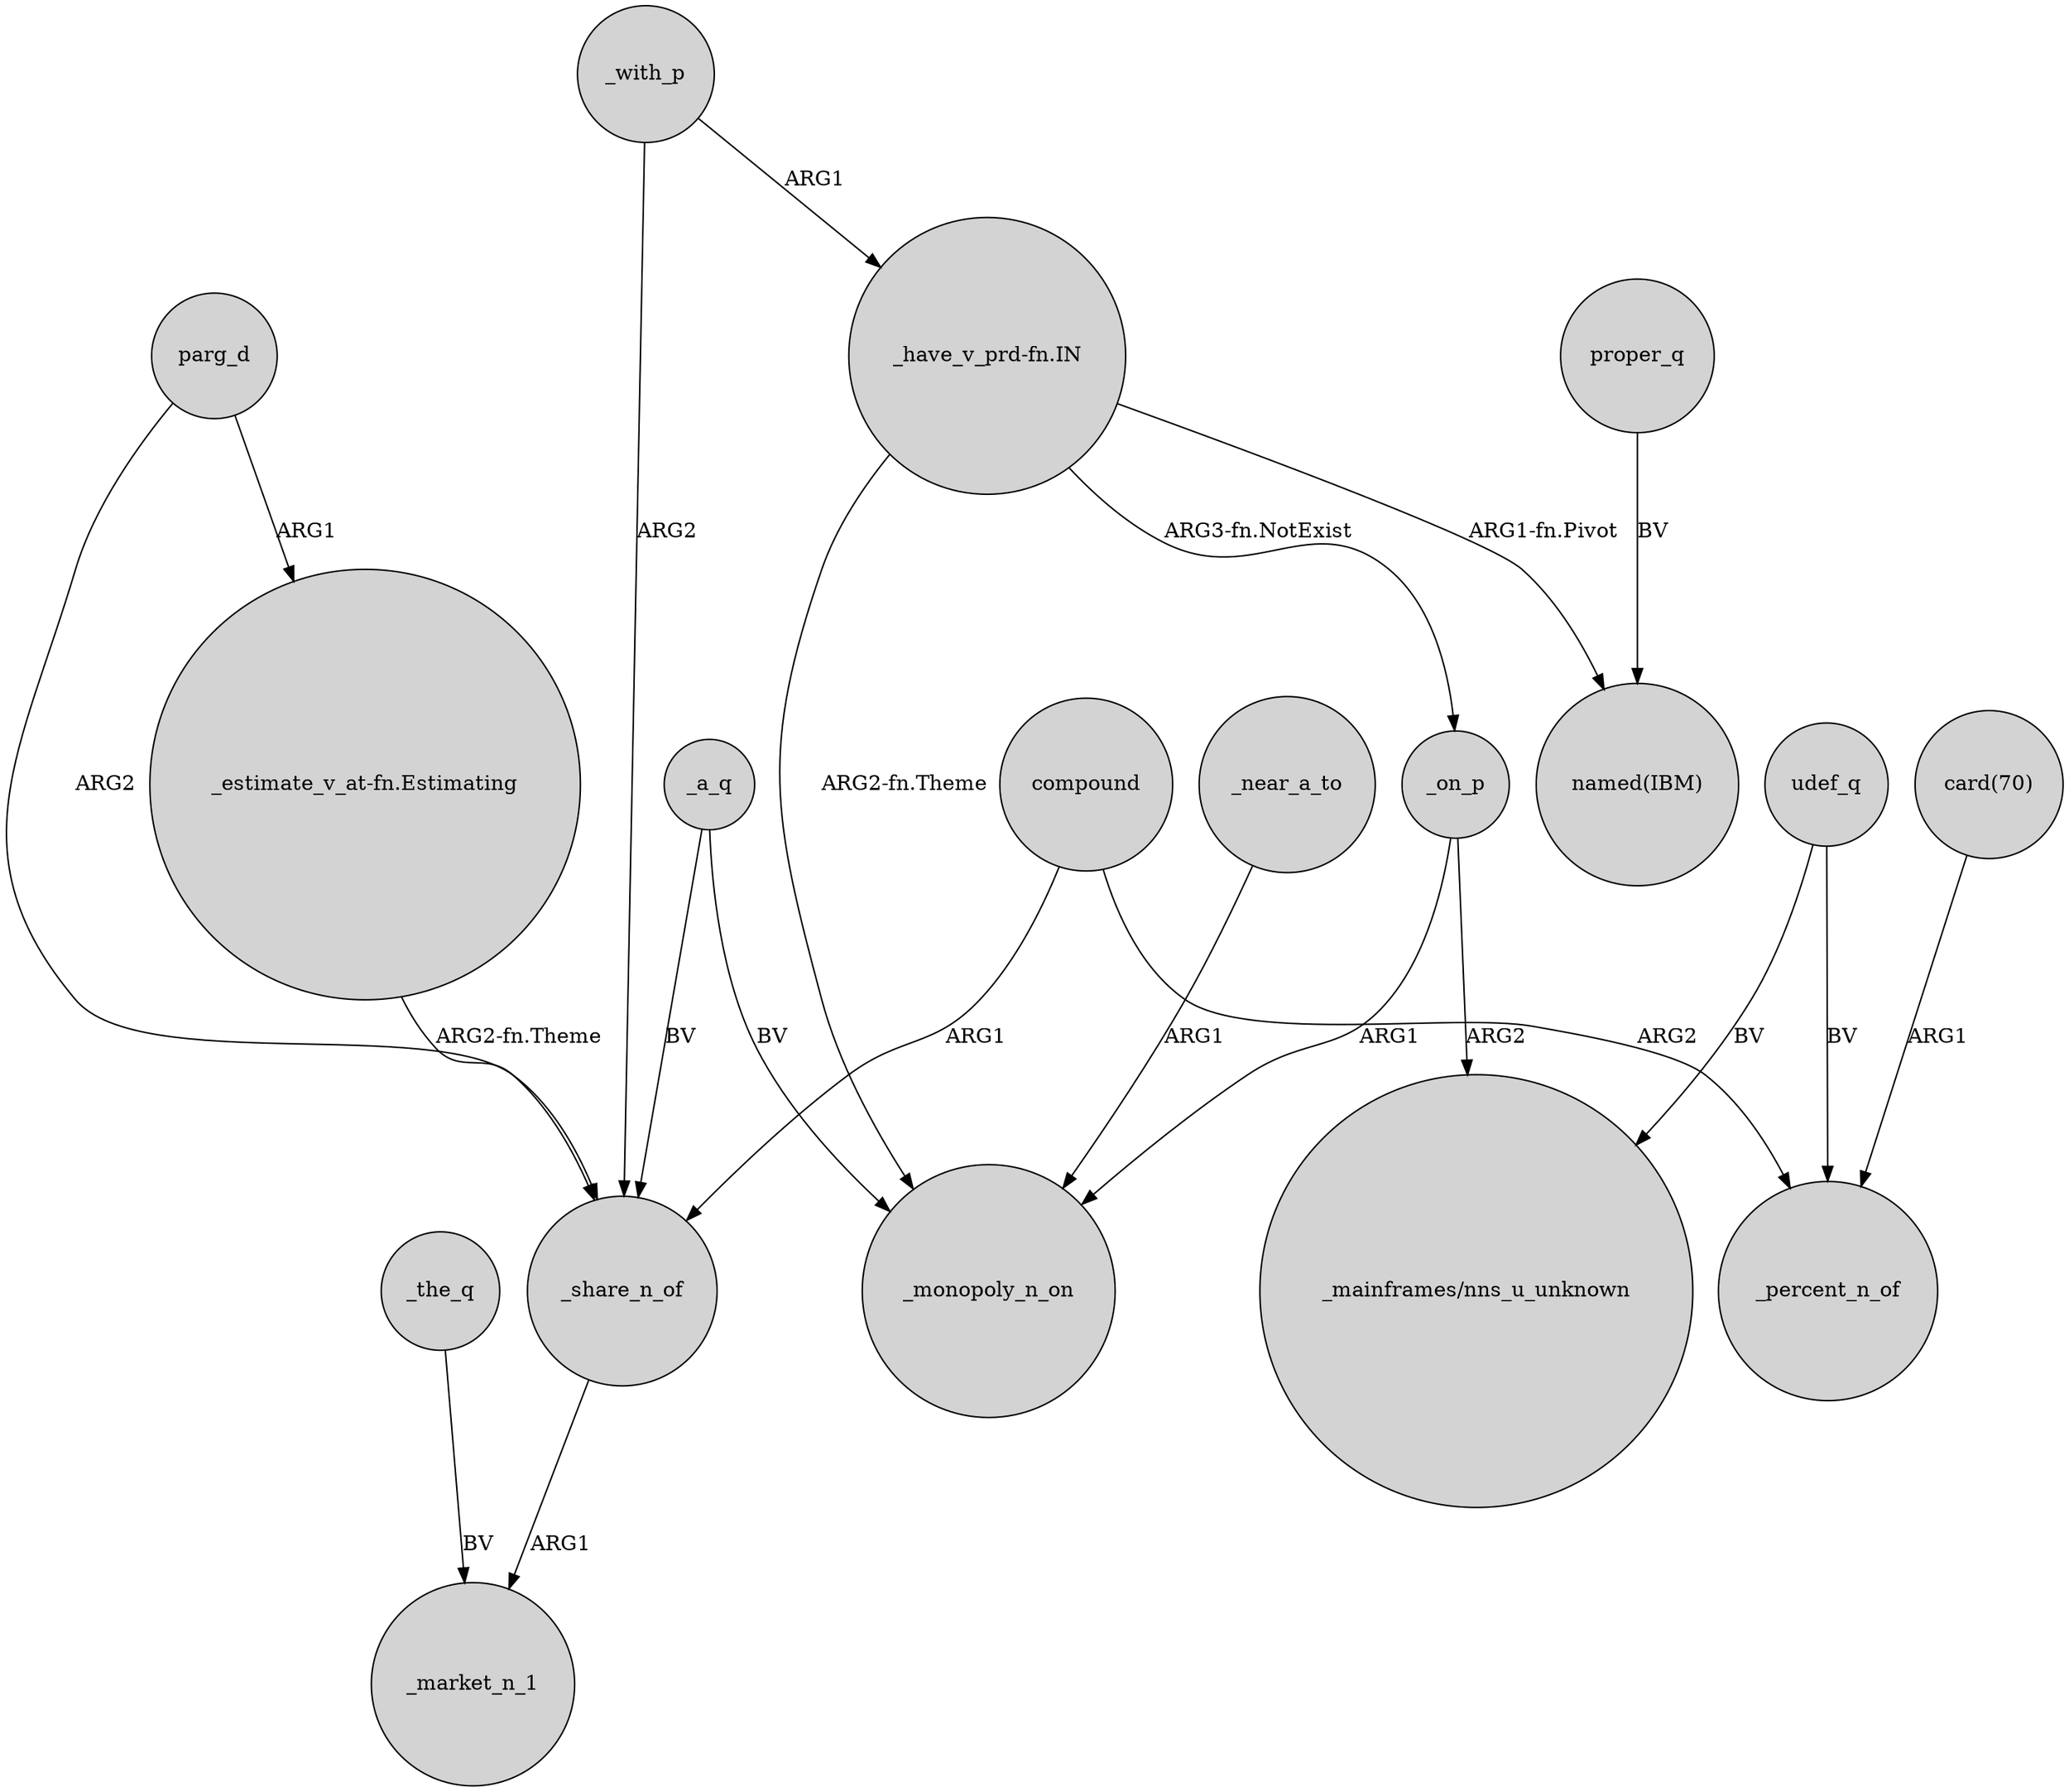 digraph {
	node [shape=circle style=filled]
	"_estimate_v_at-fn.Estimating" -> _share_n_of [label="ARG2-fn.Theme"]
	_share_n_of -> _market_n_1 [label=ARG1]
	parg_d -> _share_n_of [label=ARG2]
	_a_q -> _monopoly_n_on [label=BV]
	_near_a_to -> _monopoly_n_on [label=ARG1]
	"_have_v_prd-fn.IN" -> _on_p [label="ARG3-fn.NotExist"]
	proper_q -> "named(IBM)" [label=BV]
	udef_q -> "_mainframes/nns_u_unknown" [label=BV]
	compound -> _percent_n_of [label=ARG2]
	_a_q -> _share_n_of [label=BV]
	_with_p -> "_have_v_prd-fn.IN" [label=ARG1]
	_on_p -> _monopoly_n_on [label=ARG1]
	"_have_v_prd-fn.IN" -> "named(IBM)" [label="ARG1-fn.Pivot"]
	_with_p -> _share_n_of [label=ARG2]
	_on_p -> "_mainframes/nns_u_unknown" [label=ARG2]
	"card(70)" -> _percent_n_of [label=ARG1]
	compound -> _share_n_of [label=ARG1]
	parg_d -> "_estimate_v_at-fn.Estimating" [label=ARG1]
	"_have_v_prd-fn.IN" -> _monopoly_n_on [label="ARG2-fn.Theme"]
	udef_q -> _percent_n_of [label=BV]
	_the_q -> _market_n_1 [label=BV]
}
